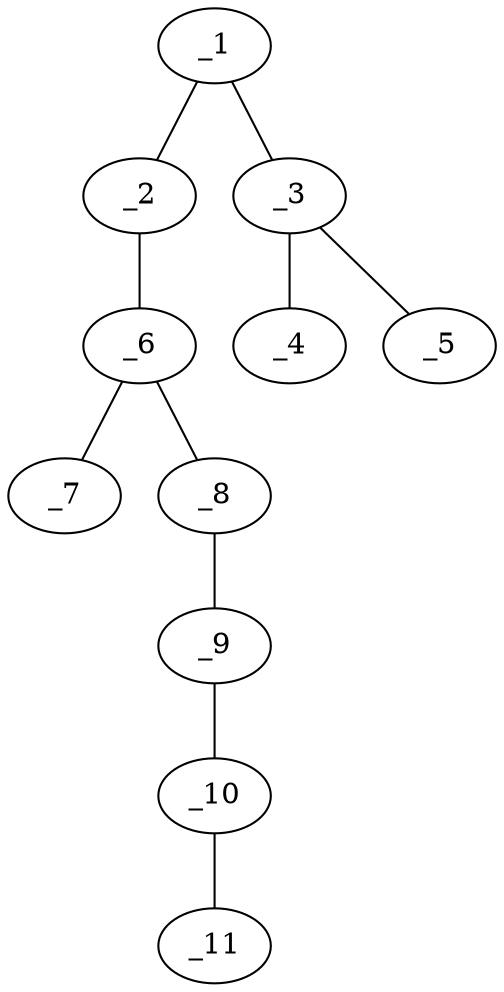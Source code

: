 graph molid634163 {
	_1	 [charge=0,
		chem=1,
		symbol="C  ",
		x="7.1962",
		y="-0.25"];
	_2	 [charge=0,
		chem=1,
		symbol="C  ",
		x="6.3301",
		y="0.25"];
	_1 -- _2	 [valence=2];
	_3	 [charge=0,
		chem=1,
		symbol="C  ",
		x="8.0622",
		y="0.25"];
	_1 -- _3	 [valence=1];
	_6	 [charge=0,
		chem=1,
		symbol="C  ",
		x="5.4641",
		y="-0.25"];
	_2 -- _6	 [valence=1];
	_4	 [charge=0,
		chem=2,
		symbol="O  ",
		x="8.9282",
		y="-0.25"];
	_3 -- _4	 [valence=2];
	_5	 [charge=0,
		chem=2,
		symbol="O  ",
		x="8.0622",
		y="1.25"];
	_3 -- _5	 [valence=1];
	_7	 [charge=0,
		chem=2,
		symbol="O  ",
		x="5.4641",
		y="-1.25"];
	_6 -- _7	 [valence=2];
	_8	 [charge=0,
		chem=4,
		symbol="N  ",
		x="4.5981",
		y="0.25"];
	_6 -- _8	 [valence=1];
	_9	 [charge=0,
		chem=1,
		symbol="C  ",
		x="3.7321",
		y="-0.25"];
	_8 -- _9	 [valence=1];
	_10	 [charge=0,
		chem=1,
		symbol="C  ",
		x="2.866",
		y="0.25"];
	_9 -- _10	 [valence=1];
	_11	 [charge=0,
		chem=1,
		symbol="C  ",
		x=2,
		y="-0.25"];
	_10 -- _11	 [valence=2];
}
